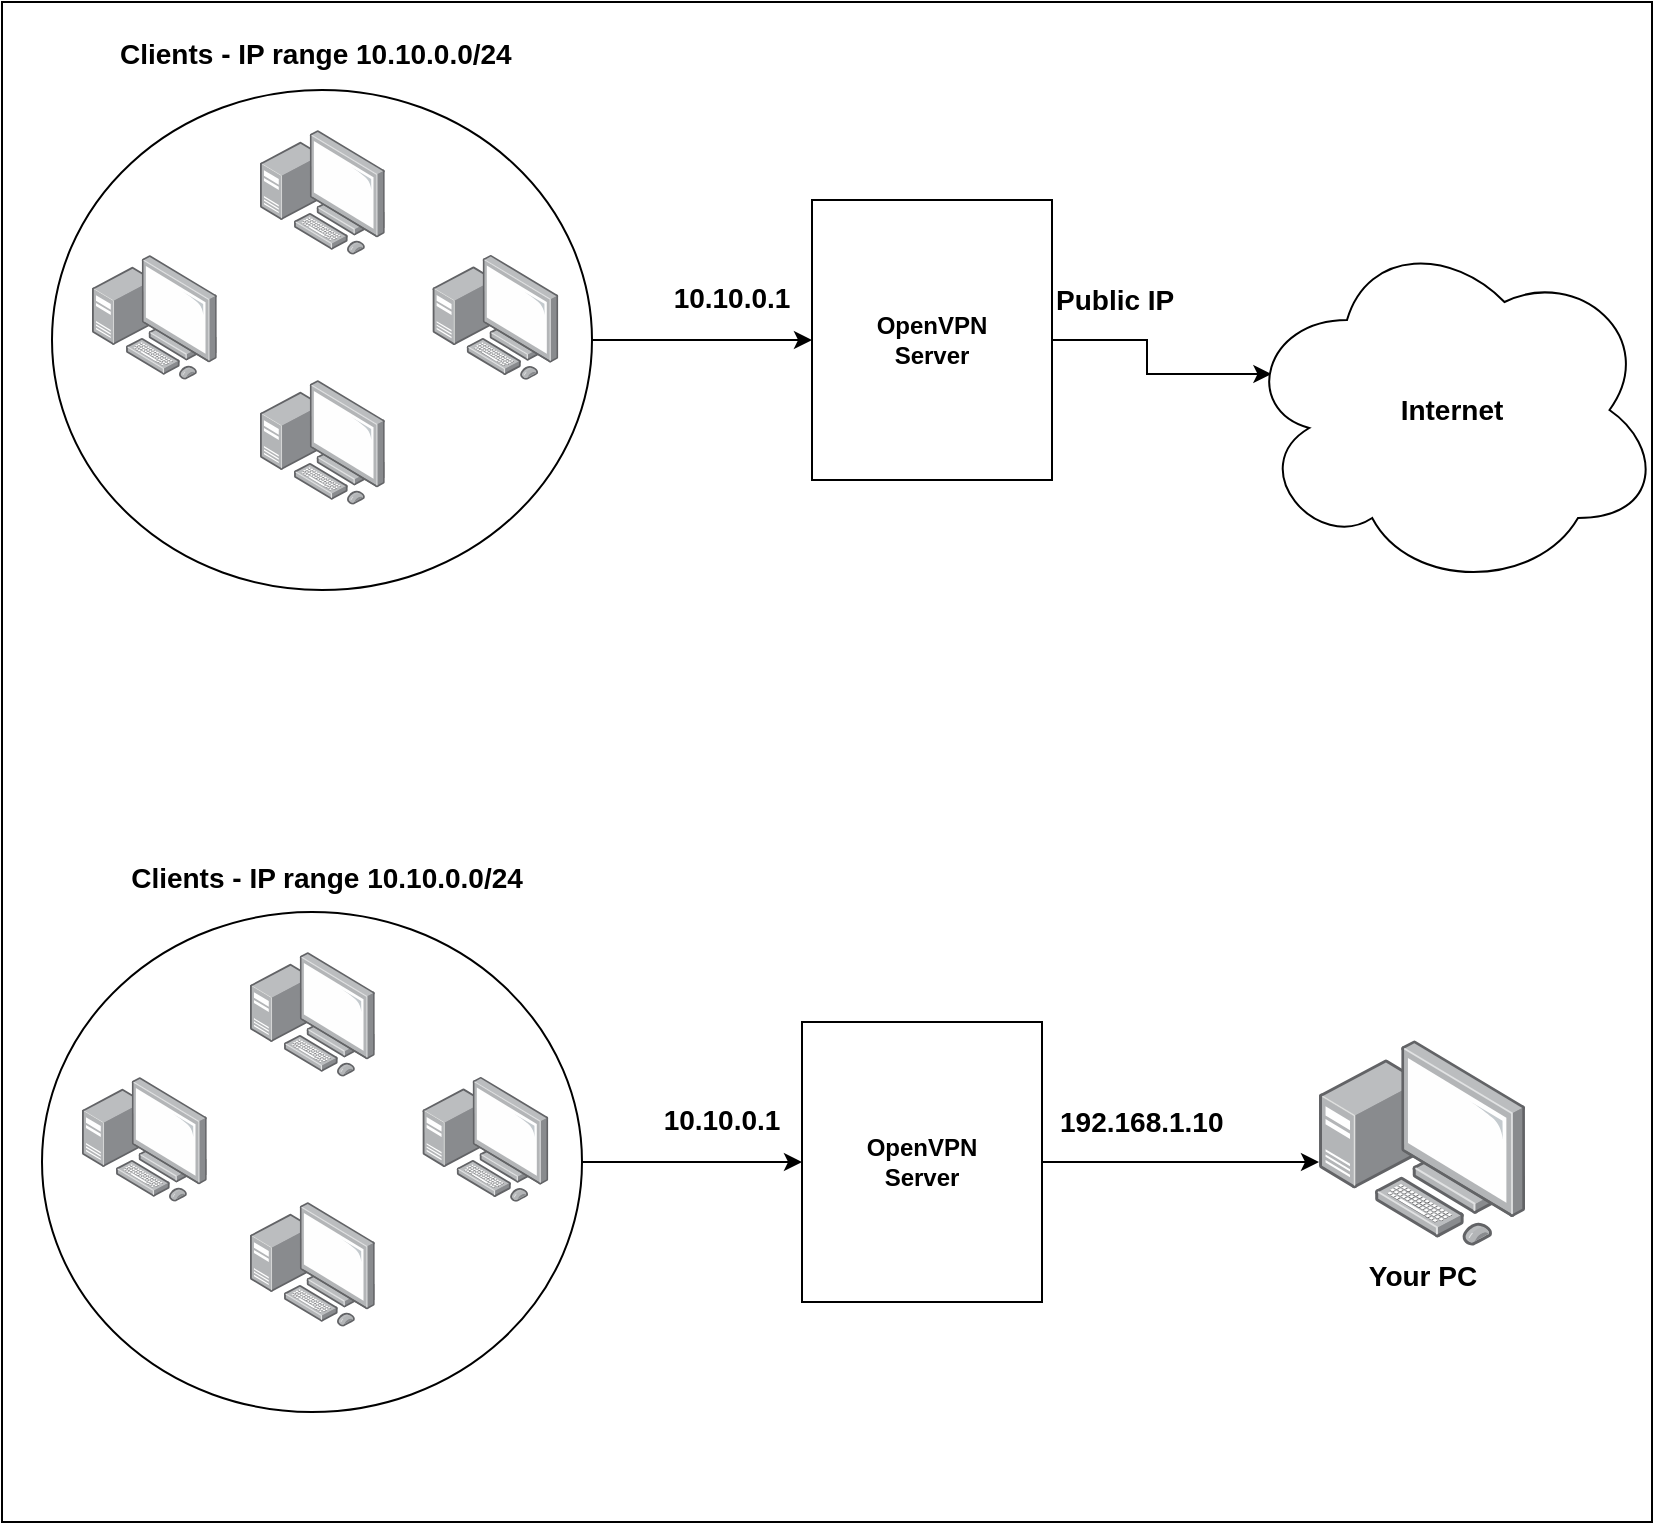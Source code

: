 <mxfile version="12.1.7" type="device" pages="1"><diagram id="kaOH8r7S4Hz_2B0AAUCI" name="Page-1"><mxGraphModel dx="1408" dy="829" grid="1" gridSize="10" guides="1" tooltips="1" connect="1" arrows="1" fold="1" page="1" pageScale="1" pageWidth="850" pageHeight="1100" math="0" shadow="0"><root><mxCell id="0"/><mxCell id="1" parent="0"/><mxCell id="Nk2P3wEymriA4hb6fs2x-32" value="" style="rounded=0;whiteSpace=wrap;html=1;fontSize=14;" vertex="1" parent="1"><mxGeometry x="15" y="10" width="825" height="760" as="geometry"/></mxCell><mxCell id="Nk2P3wEymriA4hb6fs2x-10" style="edgeStyle=orthogonalEdgeStyle;rounded=0;orthogonalLoop=1;jettySize=auto;html=1;entryX=0;entryY=0.5;entryDx=0;entryDy=0;fontSize=14;" edge="1" parent="1" source="Nk2P3wEymriA4hb6fs2x-1" target="Nk2P3wEymriA4hb6fs2x-2"><mxGeometry relative="1" as="geometry"/></mxCell><mxCell id="Nk2P3wEymriA4hb6fs2x-1" value="" style="ellipse;whiteSpace=wrap;html=1;" vertex="1" parent="1"><mxGeometry x="40" y="54" width="270" height="250" as="geometry"/></mxCell><mxCell id="Nk2P3wEymriA4hb6fs2x-15" style="edgeStyle=orthogonalEdgeStyle;rounded=0;orthogonalLoop=1;jettySize=auto;html=1;entryX=0.07;entryY=0.4;entryDx=0;entryDy=0;entryPerimeter=0;fontSize=14;" edge="1" parent="1" source="Nk2P3wEymriA4hb6fs2x-2" target="Nk2P3wEymriA4hb6fs2x-13"><mxGeometry relative="1" as="geometry"/></mxCell><mxCell id="Nk2P3wEymriA4hb6fs2x-2" value="OpenVPN&lt;br&gt;Server" style="rounded=0;whiteSpace=wrap;html=1;fontStyle=1" vertex="1" parent="1"><mxGeometry x="420" y="109" width="120" height="140" as="geometry"/></mxCell><mxCell id="Nk2P3wEymriA4hb6fs2x-3" value="Clients - IP range 10.10.0.0/24" style="text;html=1;strokeColor=none;fillColor=none;align=left;verticalAlign=middle;whiteSpace=wrap;rounded=0;fontStyle=1;fontSize=14;" vertex="1" parent="1"><mxGeometry x="72" y="20" width="371" height="31" as="geometry"/></mxCell><mxCell id="Nk2P3wEymriA4hb6fs2x-5" value="" style="points=[];aspect=fixed;html=1;align=center;shadow=0;dashed=0;image;image=img/lib/allied_telesis/computer_and_terminals/Personal_Computer_with_Server.svg;fontSize=14;" vertex="1" parent="1"><mxGeometry x="144" y="74" width="62.4" height="62.4" as="geometry"/></mxCell><mxCell id="Nk2P3wEymriA4hb6fs2x-6" value="" style="points=[];aspect=fixed;html=1;align=center;shadow=0;dashed=0;image;image=img/lib/allied_telesis/computer_and_terminals/Personal_Computer_with_Server.svg;fontSize=14;" vertex="1" parent="1"><mxGeometry x="60" y="136.5" width="62.4" height="62.4" as="geometry"/></mxCell><mxCell id="Nk2P3wEymriA4hb6fs2x-7" value="" style="points=[];aspect=fixed;html=1;align=center;shadow=0;dashed=0;image;image=img/lib/allied_telesis/computer_and_terminals/Personal_Computer_with_Server.svg;fontSize=14;" vertex="1" parent="1"><mxGeometry x="144" y="199" width="62.4" height="62.4" as="geometry"/></mxCell><mxCell id="Nk2P3wEymriA4hb6fs2x-8" value="" style="points=[];aspect=fixed;html=1;align=center;shadow=0;dashed=0;image;image=img/lib/allied_telesis/computer_and_terminals/Personal_Computer_with_Server.svg;fontSize=14;" vertex="1" parent="1"><mxGeometry x="230" y="136.5" width="63.4" height="62.4" as="geometry"/></mxCell><mxCell id="Nk2P3wEymriA4hb6fs2x-11" value="10.10.0.1" style="text;html=1;strokeColor=none;fillColor=none;align=center;verticalAlign=middle;whiteSpace=wrap;rounded=0;fontSize=14;fontStyle=1" vertex="1" parent="1"><mxGeometry x="350" y="148" width="60" height="20" as="geometry"/></mxCell><mxCell id="Nk2P3wEymriA4hb6fs2x-13" value="Internet" style="ellipse;shape=cloud;whiteSpace=wrap;html=1;fontSize=14;fontStyle=1" vertex="1" parent="1"><mxGeometry x="635" y="124" width="210" height="180" as="geometry"/></mxCell><mxCell id="Nk2P3wEymriA4hb6fs2x-16" value="Public IP" style="text;html=1;resizable=0;points=[];autosize=1;align=left;verticalAlign=top;spacingTop=-4;fontSize=14;fontStyle=1" vertex="1" parent="1"><mxGeometry x="540" y="148" width="70" height="20" as="geometry"/></mxCell><mxCell id="Nk2P3wEymriA4hb6fs2x-17" style="edgeStyle=orthogonalEdgeStyle;rounded=0;orthogonalLoop=1;jettySize=auto;html=1;entryX=0;entryY=0.5;entryDx=0;entryDy=0;fontSize=14;" edge="1" parent="1" source="Nk2P3wEymriA4hb6fs2x-18" target="Nk2P3wEymriA4hb6fs2x-20"><mxGeometry relative="1" as="geometry"/></mxCell><mxCell id="Nk2P3wEymriA4hb6fs2x-18" value="" style="ellipse;whiteSpace=wrap;html=1;" vertex="1" parent="1"><mxGeometry x="35" y="465" width="270" height="250" as="geometry"/></mxCell><mxCell id="Nk2P3wEymriA4hb6fs2x-31" style="edgeStyle=orthogonalEdgeStyle;rounded=0;orthogonalLoop=1;jettySize=auto;html=1;fontSize=14;" edge="1" parent="1" source="Nk2P3wEymriA4hb6fs2x-20" target="Nk2P3wEymriA4hb6fs2x-30"><mxGeometry relative="1" as="geometry"><Array as="points"><mxPoint x="640" y="590"/><mxPoint x="640" y="590"/></Array></mxGeometry></mxCell><mxCell id="Nk2P3wEymriA4hb6fs2x-20" value="&lt;span style=&quot;font-weight: 700 ; white-space: normal&quot;&gt;OpenVPN&lt;/span&gt;&lt;br style=&quot;font-weight: 700 ; white-space: normal&quot;&gt;&lt;span style=&quot;font-weight: 700 ; white-space: normal&quot;&gt;Server&lt;/span&gt;" style="rounded=0;whiteSpace=wrap;html=1;" vertex="1" parent="1"><mxGeometry x="415" y="520" width="120" height="140" as="geometry"/></mxCell><mxCell id="Nk2P3wEymriA4hb6fs2x-21" value="Clients - IP range 10.10.0.0/24" style="text;html=1;strokeColor=none;fillColor=none;align=center;verticalAlign=middle;whiteSpace=wrap;rounded=0;fontStyle=1;fontSize=14;" vertex="1" parent="1"><mxGeometry x="25" y="430" width="305" height="35" as="geometry"/></mxCell><mxCell id="Nk2P3wEymriA4hb6fs2x-22" value="" style="points=[];aspect=fixed;html=1;align=center;shadow=0;dashed=0;image;image=img/lib/allied_telesis/computer_and_terminals/Personal_Computer_with_Server.svg;fontSize=14;" vertex="1" parent="1"><mxGeometry x="139" y="485" width="62.4" height="62.4" as="geometry"/></mxCell><mxCell id="Nk2P3wEymriA4hb6fs2x-23" value="" style="points=[];aspect=fixed;html=1;align=center;shadow=0;dashed=0;image;image=img/lib/allied_telesis/computer_and_terminals/Personal_Computer_with_Server.svg;fontSize=14;" vertex="1" parent="1"><mxGeometry x="55" y="547.5" width="62.4" height="62.4" as="geometry"/></mxCell><mxCell id="Nk2P3wEymriA4hb6fs2x-24" value="" style="points=[];aspect=fixed;html=1;align=center;shadow=0;dashed=0;image;image=img/lib/allied_telesis/computer_and_terminals/Personal_Computer_with_Server.svg;fontSize=14;" vertex="1" parent="1"><mxGeometry x="139" y="610" width="62.4" height="62.4" as="geometry"/></mxCell><mxCell id="Nk2P3wEymriA4hb6fs2x-25" value="" style="points=[];aspect=fixed;html=1;align=center;shadow=0;dashed=0;image;image=img/lib/allied_telesis/computer_and_terminals/Personal_Computer_with_Server.svg;fontSize=14;" vertex="1" parent="1"><mxGeometry x="225" y="547.5" width="63.4" height="62.4" as="geometry"/></mxCell><mxCell id="Nk2P3wEymriA4hb6fs2x-26" value="10.10.0.1" style="text;html=1;strokeColor=none;fillColor=none;align=center;verticalAlign=middle;whiteSpace=wrap;rounded=0;fontSize=14;fontStyle=1" vertex="1" parent="1"><mxGeometry x="345" y="559" width="60" height="20" as="geometry"/></mxCell><mxCell id="Nk2P3wEymriA4hb6fs2x-29" value="192.168.1.10" style="text;html=1;resizable=0;points=[];autosize=1;align=left;verticalAlign=top;spacingTop=-4;fontSize=14;fontStyle=1" vertex="1" parent="1"><mxGeometry x="542" y="559" width="100" height="20" as="geometry"/></mxCell><mxCell id="Nk2P3wEymriA4hb6fs2x-30" value="Your PC" style="points=[];aspect=fixed;html=1;align=center;shadow=0;dashed=0;image;image=img/lib/allied_telesis/computer_and_terminals/Personal_Computer_with_Server.svg;fontSize=14;fontStyle=1" vertex="1" parent="1"><mxGeometry x="673.5" y="529" width="103" height="103" as="geometry"/></mxCell></root></mxGraphModel></diagram></mxfile>